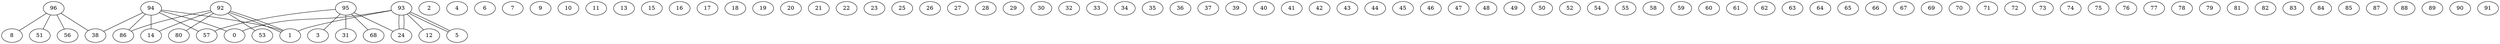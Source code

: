 graph G {
0;
1;
2;
3;
4;
5;
6;
7;
8;
9;
10;
11;
12;
13;
14;
15;
16;
17;
18;
19;
20;
21;
22;
23;
24;
25;
26;
27;
28;
29;
30;
31;
32;
33;
34;
35;
36;
37;
38;
39;
40;
41;
42;
43;
44;
45;
46;
47;
48;
49;
50;
51;
52;
53;
54;
55;
56;
57;
58;
59;
60;
61;
62;
63;
64;
65;
66;
67;
68;
69;
70;
71;
72;
73;
74;
75;
76;
77;
78;
79;
80;
81;
82;
83;
84;
85;
86;
87;
88;
89;
90;
91;
92;
93;
94;
95;
96;
96--38 ;
96--51 ;
96--56 ;
96--8 ;
95--68 ;
95--24 ;
95--3 ;
95--57 ;
95--31 ;
94--57 ;
94--86 ;
94--38 ;
94--14 ;
94--1 ;
94--0 ;
93--24 ;
93--12 ;
93--24 ;
93--5 ;
93--5 ;
93--1 ;
93--0 ;
92--14 ;
92--86 ;
92--80 ;
92--53 ;
92--1 ;
92--1 ;
}
